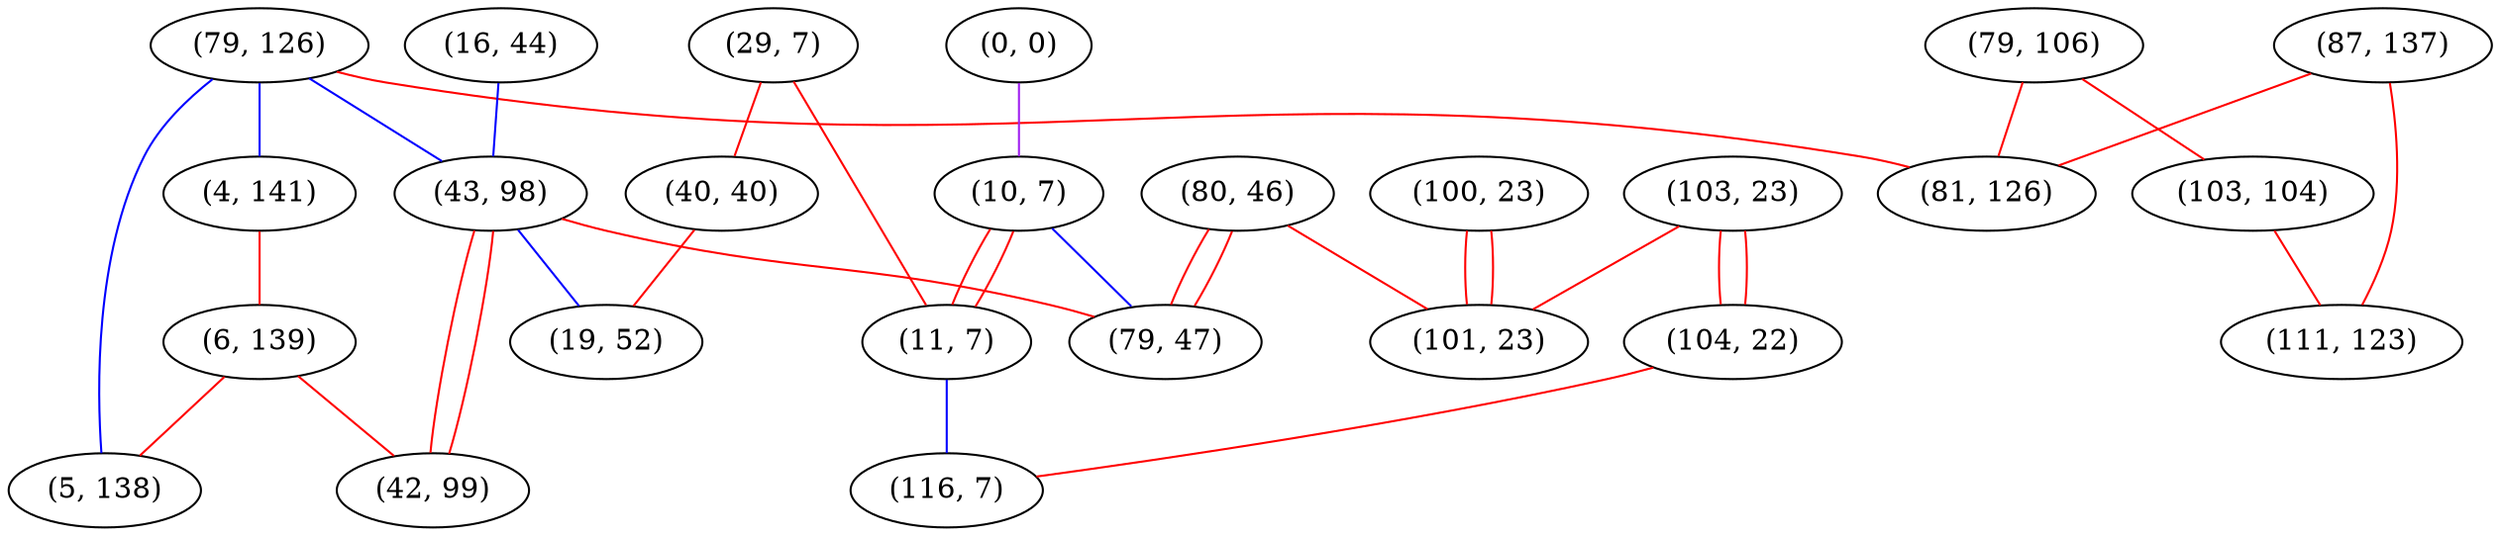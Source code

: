 graph "" {
"(79, 126)";
"(100, 23)";
"(0, 0)";
"(103, 23)";
"(10, 7)";
"(79, 106)";
"(87, 137)";
"(4, 141)";
"(80, 46)";
"(103, 104)";
"(16, 44)";
"(111, 123)";
"(29, 7)";
"(6, 139)";
"(104, 22)";
"(43, 98)";
"(81, 126)";
"(42, 99)";
"(79, 47)";
"(11, 7)";
"(5, 138)";
"(116, 7)";
"(40, 40)";
"(101, 23)";
"(19, 52)";
"(79, 126)" -- "(4, 141)"  [color=blue, key=0, weight=3];
"(79, 126)" -- "(5, 138)"  [color=blue, key=0, weight=3];
"(79, 126)" -- "(43, 98)"  [color=blue, key=0, weight=3];
"(79, 126)" -- "(81, 126)"  [color=red, key=0, weight=1];
"(100, 23)" -- "(101, 23)"  [color=red, key=0, weight=1];
"(100, 23)" -- "(101, 23)"  [color=red, key=1, weight=1];
"(0, 0)" -- "(10, 7)"  [color=purple, key=0, weight=4];
"(103, 23)" -- "(104, 22)"  [color=red, key=0, weight=1];
"(103, 23)" -- "(104, 22)"  [color=red, key=1, weight=1];
"(103, 23)" -- "(101, 23)"  [color=red, key=0, weight=1];
"(10, 7)" -- "(11, 7)"  [color=red, key=0, weight=1];
"(10, 7)" -- "(11, 7)"  [color=red, key=1, weight=1];
"(10, 7)" -- "(79, 47)"  [color=blue, key=0, weight=3];
"(79, 106)" -- "(81, 126)"  [color=red, key=0, weight=1];
"(79, 106)" -- "(103, 104)"  [color=red, key=0, weight=1];
"(87, 137)" -- "(111, 123)"  [color=red, key=0, weight=1];
"(87, 137)" -- "(81, 126)"  [color=red, key=0, weight=1];
"(4, 141)" -- "(6, 139)"  [color=red, key=0, weight=1];
"(80, 46)" -- "(101, 23)"  [color=red, key=0, weight=1];
"(80, 46)" -- "(79, 47)"  [color=red, key=0, weight=1];
"(80, 46)" -- "(79, 47)"  [color=red, key=1, weight=1];
"(103, 104)" -- "(111, 123)"  [color=red, key=0, weight=1];
"(16, 44)" -- "(43, 98)"  [color=blue, key=0, weight=3];
"(29, 7)" -- "(11, 7)"  [color=red, key=0, weight=1];
"(29, 7)" -- "(40, 40)"  [color=red, key=0, weight=1];
"(6, 139)" -- "(5, 138)"  [color=red, key=0, weight=1];
"(6, 139)" -- "(42, 99)"  [color=red, key=0, weight=1];
"(104, 22)" -- "(116, 7)"  [color=red, key=0, weight=1];
"(43, 98)" -- "(19, 52)"  [color=blue, key=0, weight=3];
"(43, 98)" -- "(42, 99)"  [color=red, key=0, weight=1];
"(43, 98)" -- "(42, 99)"  [color=red, key=1, weight=1];
"(43, 98)" -- "(79, 47)"  [color=red, key=0, weight=1];
"(11, 7)" -- "(116, 7)"  [color=blue, key=0, weight=3];
"(40, 40)" -- "(19, 52)"  [color=red, key=0, weight=1];
}
